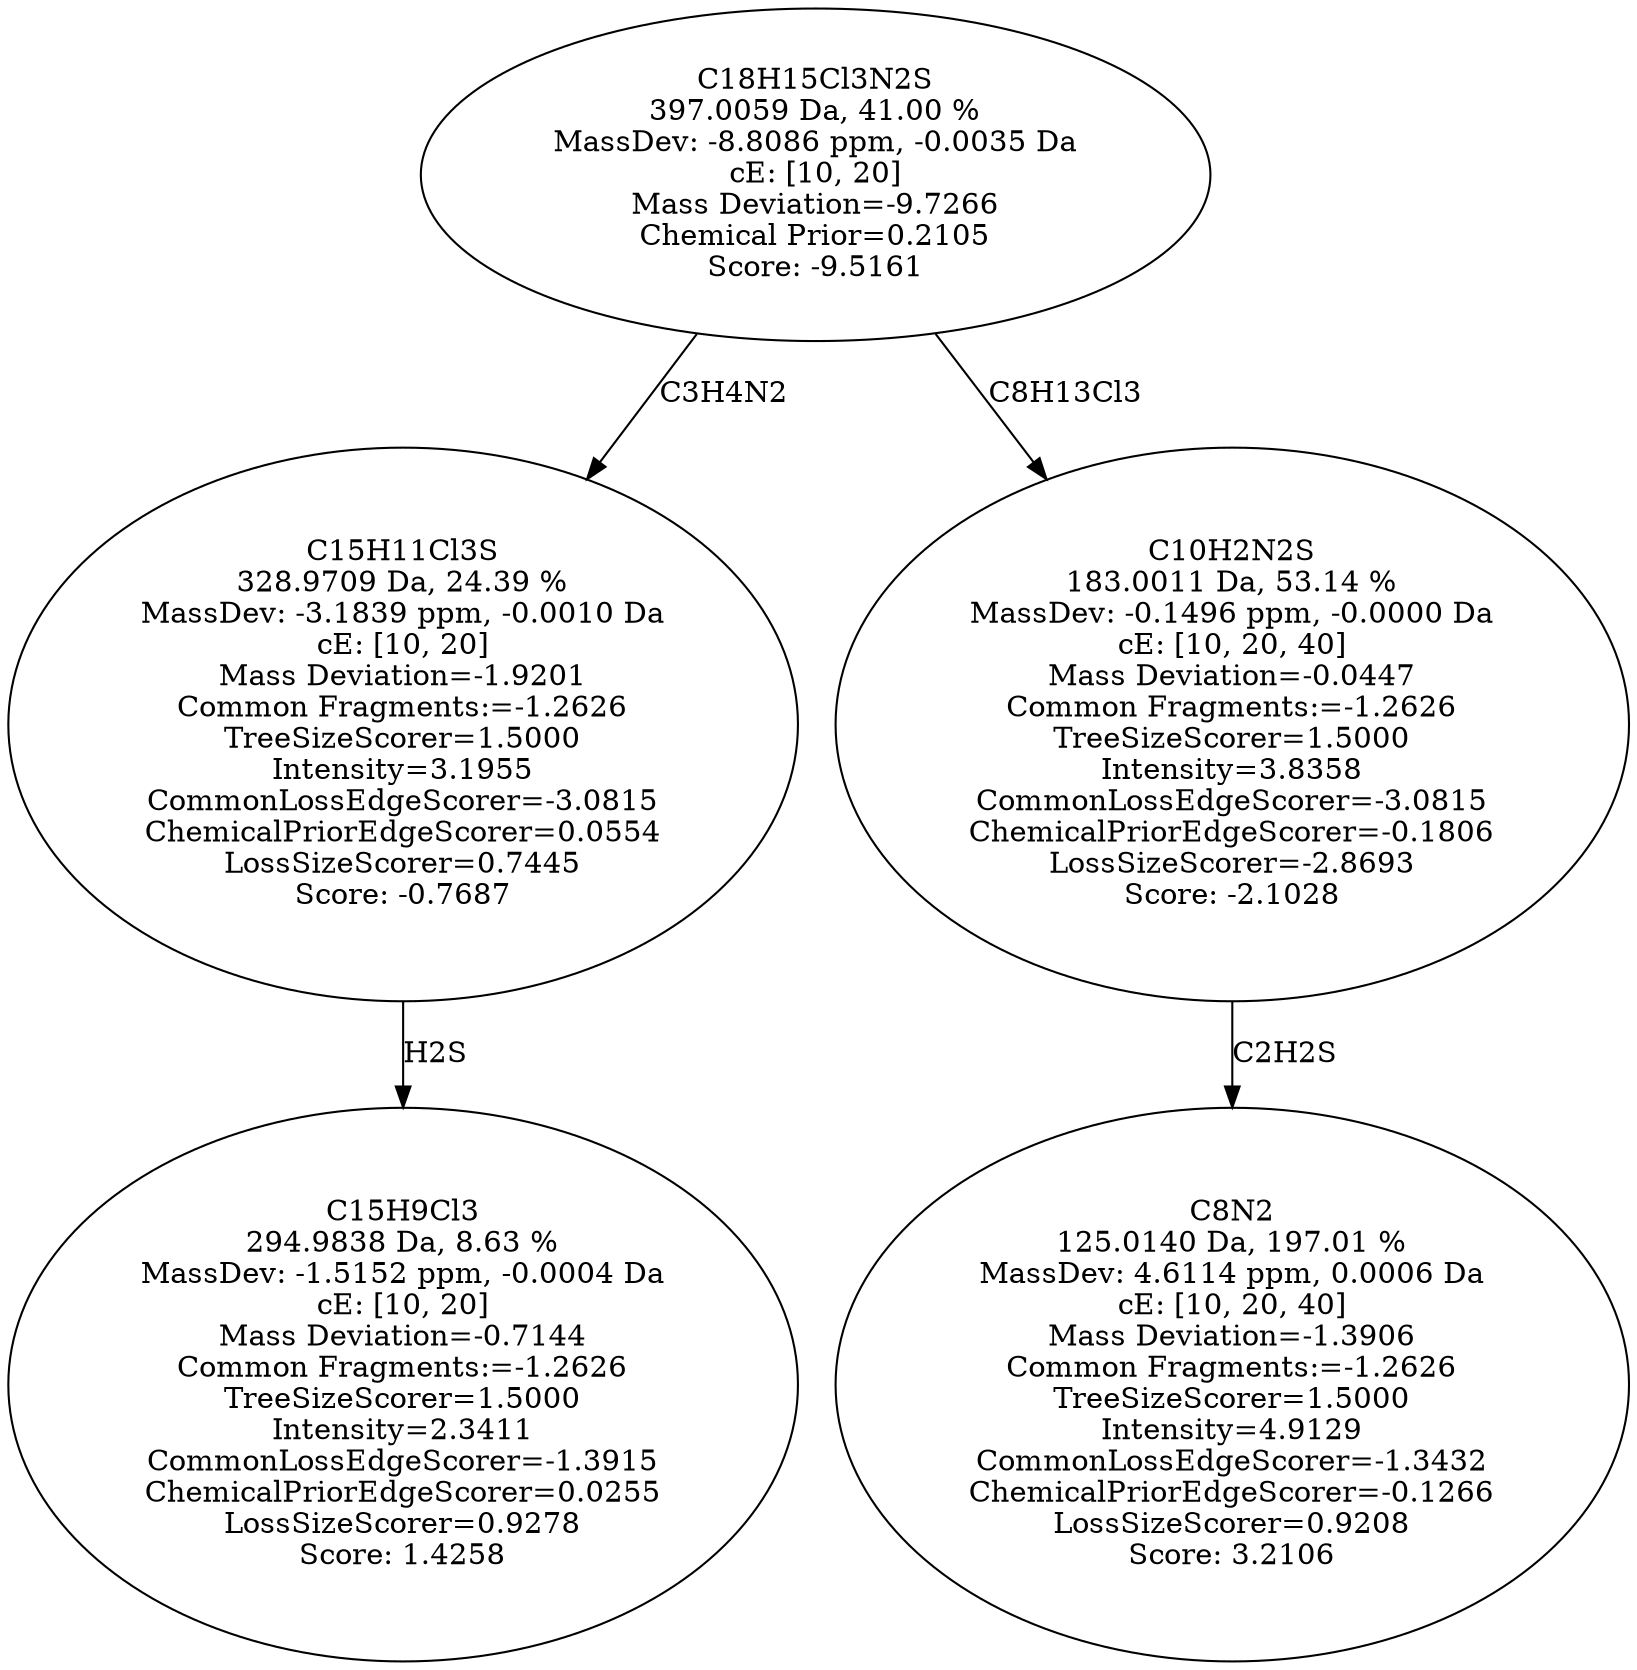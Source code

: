 strict digraph {
v1 [label="C15H9Cl3\n294.9838 Da, 8.63 %\nMassDev: -1.5152 ppm, -0.0004 Da\ncE: [10, 20]\nMass Deviation=-0.7144\nCommon Fragments:=-1.2626\nTreeSizeScorer=1.5000\nIntensity=2.3411\nCommonLossEdgeScorer=-1.3915\nChemicalPriorEdgeScorer=0.0255\nLossSizeScorer=0.9278\nScore: 1.4258"];
v2 [label="C15H11Cl3S\n328.9709 Da, 24.39 %\nMassDev: -3.1839 ppm, -0.0010 Da\ncE: [10, 20]\nMass Deviation=-1.9201\nCommon Fragments:=-1.2626\nTreeSizeScorer=1.5000\nIntensity=3.1955\nCommonLossEdgeScorer=-3.0815\nChemicalPriorEdgeScorer=0.0554\nLossSizeScorer=0.7445\nScore: -0.7687"];
v3 [label="C8N2\n125.0140 Da, 197.01 %\nMassDev: 4.6114 ppm, 0.0006 Da\ncE: [10, 20, 40]\nMass Deviation=-1.3906\nCommon Fragments:=-1.2626\nTreeSizeScorer=1.5000\nIntensity=4.9129\nCommonLossEdgeScorer=-1.3432\nChemicalPriorEdgeScorer=-0.1266\nLossSizeScorer=0.9208\nScore: 3.2106"];
v4 [label="C10H2N2S\n183.0011 Da, 53.14 %\nMassDev: -0.1496 ppm, -0.0000 Da\ncE: [10, 20, 40]\nMass Deviation=-0.0447\nCommon Fragments:=-1.2626\nTreeSizeScorer=1.5000\nIntensity=3.8358\nCommonLossEdgeScorer=-3.0815\nChemicalPriorEdgeScorer=-0.1806\nLossSizeScorer=-2.8693\nScore: -2.1028"];
v5 [label="C18H15Cl3N2S\n397.0059 Da, 41.00 %\nMassDev: -8.8086 ppm, -0.0035 Da\ncE: [10, 20]\nMass Deviation=-9.7266\nChemical Prior=0.2105\nScore: -9.5161"];
v2 -> v1 [label="H2S"];
v5 -> v2 [label="C3H4N2"];
v4 -> v3 [label="C2H2S"];
v5 -> v4 [label="C8H13Cl3"];
}